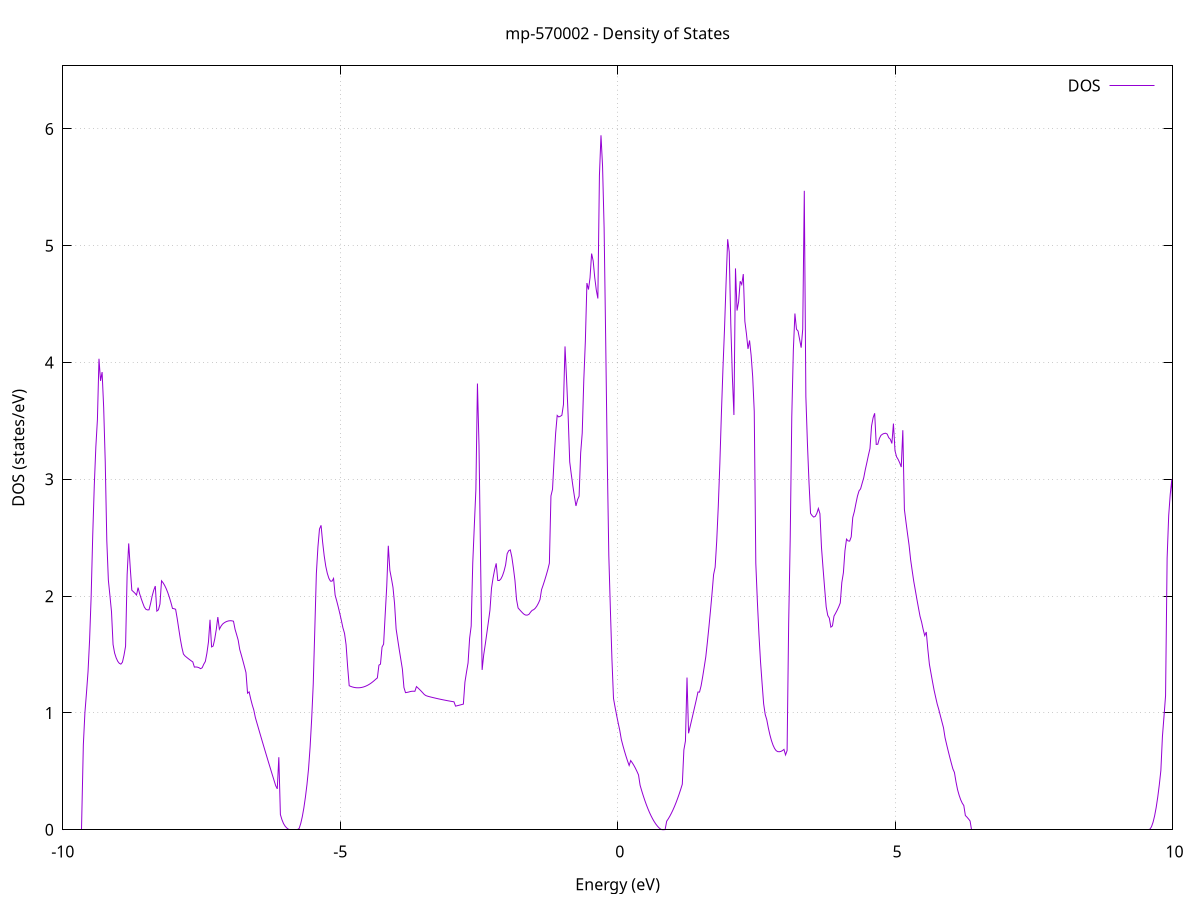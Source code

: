 set title 'mp-570002 - Density of States'
set xlabel 'Energy (eV)'
set ylabel 'DOS (states/eV)'
set grid
set xrange [-10:10]
set yrange [0:6.540]
set xzeroaxis lt -1
set terminal png size 800,600
set output 'mp-570002_dos_gnuplot.png'
plot '-' using 1:2 with lines title 'DOS'
-16.760600 0.000000
-16.732400 0.000000
-16.704200 0.000000
-16.676100 0.000000
-16.647900 0.000000
-16.619700 0.000000
-16.591500 0.000000
-16.563300 0.000000
-16.535100 0.000000
-16.506900 0.000000
-16.478800 0.000000
-16.450600 0.000000
-16.422400 0.000000
-16.394200 0.000000
-16.366000 0.000000
-16.337800 0.000000
-16.309600 0.000000
-16.281500 0.000000
-16.253300 0.000000
-16.225100 0.000000
-16.196900 0.000000
-16.168700 0.000000
-16.140500 0.000000
-16.112300 0.000000
-16.084200 0.000000
-16.056000 0.000000
-16.027800 0.000000
-15.999600 0.000000
-15.971400 0.000000
-15.943200 0.000000
-15.915000 0.000000
-15.886900 0.000000
-15.858700 0.000000
-15.830500 0.000000
-15.802300 0.000000
-15.774100 0.000000
-15.745900 0.000000
-15.717700 0.000000
-15.689600 0.000000
-15.661400 0.000000
-15.633200 0.000000
-15.605000 0.000000
-15.576800 0.000000
-15.548600 0.000000
-15.520400 0.000000
-15.492300 0.000000
-15.464100 0.000000
-15.435900 0.000000
-15.407700 0.000000
-15.379500 0.000000
-15.351300 0.000000
-15.323100 0.000000
-15.295000 0.000000
-15.266800 0.000000
-15.238600 0.000000
-15.210400 0.000000
-15.182200 0.000000
-15.154000 0.000000
-15.125800 0.000000
-15.097700 0.000000
-15.069500 0.000000
-15.041300 0.000000
-15.013100 0.000000
-14.984900 0.000000
-14.956700 0.000000
-14.928500 0.000000
-14.900400 0.000000
-14.872200 0.000000
-14.844000 0.000000
-14.815800 0.000000
-14.787600 0.000000
-14.759400 0.000000
-14.731200 0.000000
-14.703100 0.000000
-14.674900 0.000000
-14.646700 0.000000
-14.618500 0.000000
-14.590300 0.000000
-14.562100 0.000000
-14.533900 0.000000
-14.505800 0.000000
-14.477600 0.000000
-14.449400 0.000000
-14.421200 0.000000
-14.393000 0.000000
-14.364800 0.000000
-14.336600 0.000000
-14.308500 0.000000
-14.280300 0.000000
-14.252100 0.000000
-14.223900 0.000000
-14.195700 0.000100
-14.167500 0.019500
-14.139300 0.071600
-14.111200 0.156400
-14.083000 0.273900
-14.054800 0.362500
-14.026600 0.408300
-13.998400 0.461000
-13.970200 0.520500
-13.942000 0.586600
-13.913900 0.651000
-13.885700 0.710000
-13.857500 0.763600
-13.829300 0.850900
-13.801100 0.887200
-13.772900 0.933800
-13.744700 0.990500
-13.716600 1.057200
-13.688400 1.133600
-13.660200 1.219600
-13.632000 1.315200
-13.603800 1.395800
-13.575600 1.497600
-13.547400 1.611800
-13.519300 1.743300
-13.491100 1.892100
-13.462900 2.231100
-13.434700 2.526700
-13.406500 2.883600
-13.378300 3.357400
-13.350100 3.831000
-13.322000 4.221700
-13.293800 5.886300
-13.265600 5.393900
-13.237400 3.209600
-13.209200 2.164900
-13.181000 1.849700
-13.152800 1.570200
-13.124700 1.326400
-13.096500 1.162100
-13.068300 1.057800
-13.040100 0.959000
-13.011900 0.865700
-12.983700 0.752800
-12.955500 0.672300
-12.927400 0.593600
-12.899200 0.516700
-12.871000 0.441600
-12.842800 0.368300
-12.814600 0.326600
-12.786400 0.291600
-12.758200 0.248700
-12.730100 0.197900
-12.701900 0.139200
-12.673700 0.000000
-12.645500 0.000000
-12.617300 0.000000
-12.589100 0.000000
-12.560900 0.000000
-12.532800 0.000000
-12.504600 0.000000
-12.476400 0.000000
-12.448200 0.000000
-12.420000 0.000000
-12.391800 0.000000
-12.363600 0.000000
-12.335500 0.000000
-12.307300 0.000000
-12.279100 0.000000
-12.250900 0.000000
-12.222700 0.000000
-12.194500 0.000000
-12.166300 0.000000
-12.138200 0.000000
-12.110000 0.000000
-12.081800 0.000000
-12.053600 0.000000
-12.025400 0.000000
-11.997200 0.000000
-11.969000 0.000000
-11.940900 0.000000
-11.912700 0.000000
-11.884500 0.000000
-11.856300 0.000000
-11.828100 0.000000
-11.799900 0.000000
-11.771700 0.000000
-11.743600 0.000000
-11.715400 0.000000
-11.687200 0.000000
-11.659000 0.000000
-11.630800 0.000000
-11.602600 0.000000
-11.574400 0.000000
-11.546300 0.000000
-11.518100 0.000000
-11.489900 0.000000
-11.461700 0.000000
-11.433500 0.000000
-11.405300 0.000000
-11.377100 0.000000
-11.349000 0.000000
-11.320800 0.000000
-11.292600 0.000000
-11.264400 0.000000
-11.236200 0.000000
-11.208000 0.000000
-11.179800 0.000000
-11.151700 0.000000
-11.123500 0.000000
-11.095300 0.000000
-11.067100 0.000000
-11.038900 0.000000
-11.010700 0.000000
-10.982500 0.000000
-10.954400 0.000000
-10.926200 0.000000
-10.898000 0.000000
-10.869800 0.000000
-10.841600 0.000000
-10.813400 0.000000
-10.785200 0.000000
-10.757100 0.000000
-10.728900 0.000000
-10.700700 0.000000
-10.672500 0.000000
-10.644300 0.000000
-10.616100 0.000000
-10.587900 0.000000
-10.559800 0.000000
-10.531600 0.000000
-10.503400 0.000000
-10.475200 0.000000
-10.447000 0.000000
-10.418800 0.000000
-10.390600 0.000000
-10.362500 0.000000
-10.334300 0.000000
-10.306100 0.000000
-10.277900 0.000000
-10.249700 0.000000
-10.221500 0.000000
-10.193300 0.000000
-10.165200 0.000000
-10.137000 0.000000
-10.108800 0.000000
-10.080600 0.000000
-10.052400 0.000000
-10.024200 0.000000
-9.996000 0.000000
-9.967900 0.000000
-9.939700 0.000000
-9.911500 0.000000
-9.883300 0.000000
-9.855100 0.000000
-9.826900 0.000000
-9.798700 0.000000
-9.770600 0.000000
-9.742400 0.000000
-9.714200 0.000000
-9.686000 0.000000
-9.657800 0.000000
-9.629600 0.727100
-9.601400 1.002200
-9.573300 1.170800
-9.545100 1.353900
-9.516900 1.625600
-9.488700 2.001000
-9.460500 2.521300
-9.432300 2.949700
-9.404100 3.279900
-9.376000 3.512000
-9.347800 4.032600
-9.319600 3.843300
-9.291400 3.918500
-9.263200 3.614500
-9.235000 3.151500
-9.206800 2.475500
-9.178700 2.137400
-9.150500 2.004500
-9.122300 1.867400
-9.094100 1.586900
-9.065900 1.512600
-9.037700 1.471300
-9.009500 1.442300
-8.981400 1.425100
-8.953200 1.418200
-8.925000 1.434600
-8.896800 1.494200
-8.868600 1.571500
-8.840400 2.184100
-8.812200 2.451600
-8.784100 2.241400
-8.755900 2.050700
-8.727700 2.038200
-8.699500 2.025300
-8.671300 2.009600
-8.643100 2.073100
-8.614900 2.020700
-8.586800 1.979300
-8.558600 1.941300
-8.530400 1.906400
-8.502200 1.887700
-8.474000 1.882200
-8.445800 1.883200
-8.417600 1.937200
-8.389500 2.000800
-8.361300 2.050600
-8.333100 2.086600
-8.304900 1.872000
-8.276700 1.883100
-8.248500 1.932800
-8.220300 2.131500
-8.192200 2.114500
-8.164000 2.092000
-8.135800 2.063800
-8.107600 2.030000
-8.079400 1.990600
-8.051200 1.945700
-8.023000 1.895100
-7.994900 1.892600
-7.966700 1.887800
-7.938500 1.809700
-7.910300 1.721700
-7.882100 1.634800
-7.853900 1.561300
-7.825700 1.504500
-7.797600 1.488300
-7.769400 1.477100
-7.741200 1.466400
-7.713000 1.456100
-7.684800 1.446200
-7.656600 1.436800
-7.628400 1.392700
-7.600300 1.393900
-7.572100 1.392000
-7.543900 1.387100
-7.515700 1.379200
-7.487500 1.387400
-7.459300 1.417400
-7.431100 1.440800
-7.403000 1.511000
-7.374800 1.607600
-7.346600 1.797800
-7.318400 1.565600
-7.290200 1.573000
-7.262000 1.632100
-7.233800 1.714900
-7.205700 1.821400
-7.177500 1.716800
-7.149300 1.742200
-7.121100 1.760400
-7.092900 1.771300
-7.064700 1.779400
-7.036500 1.785100
-7.008400 1.788600
-6.980200 1.789900
-6.952000 1.788800
-6.923800 1.785500
-6.895600 1.717100
-6.867400 1.671400
-6.839200 1.623900
-6.811100 1.543800
-6.782900 1.497000
-6.754700 1.448400
-6.726500 1.397900
-6.698300 1.345500
-6.670100 1.169400
-6.641900 1.180600
-6.613800 1.121000
-6.585600 1.069300
-6.557400 1.025400
-6.529200 0.960400
-6.501000 0.913900
-6.472800 0.867600
-6.444600 0.821600
-6.416500 0.775900
-6.388300 0.730400
-6.360100 0.685300
-6.331900 0.640400
-6.303700 0.595800
-6.275500 0.551500
-6.247300 0.507500
-6.219200 0.463800
-6.191000 0.420300
-6.162800 0.377100
-6.134600 0.350300
-6.106400 0.621400
-6.078200 0.130100
-6.050000 0.086100
-6.021900 0.053200
-5.993700 0.031400
-5.965500 0.016400
-5.937300 0.005700
-5.909100 0.000000
-5.880900 0.000000
-5.852700 0.000000
-5.824600 0.000000
-5.796400 0.000000
-5.768200 0.000000
-5.740000 0.011600
-5.711800 0.053200
-5.683600 0.111700
-5.655400 0.187000
-5.627300 0.279200
-5.599100 0.388200
-5.570900 0.522000
-5.542700 0.708400
-5.514500 0.949700
-5.486300 1.246000
-5.458100 1.715100
-5.430000 2.193500
-5.401800 2.420400
-5.373600 2.574700
-5.345400 2.606600
-5.317200 2.463400
-5.289000 2.346600
-5.260800 2.257000
-5.232700 2.195600
-5.204500 2.152900
-5.176300 2.129000
-5.148100 2.128400
-5.119900 2.151900
-5.091700 2.008400
-5.063500 1.959900
-5.035400 1.907600
-5.007200 1.851500
-4.979000 1.791700
-4.950800 1.728300
-4.922600 1.681700
-4.894400 1.584600
-4.866200 1.395000
-4.838100 1.233200
-4.809900 1.227400
-4.781700 1.222800
-4.753500 1.219300
-4.725300 1.216900
-4.697100 1.215700
-4.668900 1.215600
-4.640800 1.216600
-4.612600 1.218800
-4.584400 1.222100
-4.556200 1.226600
-4.528000 1.232200
-4.499800 1.238900
-4.471600 1.246800
-4.443500 1.255800
-4.415300 1.266000
-4.387100 1.277200
-4.358900 1.289200
-4.330700 1.300200
-4.302500 1.409200
-4.274300 1.418200
-4.246200 1.563900
-4.218000 1.589400
-4.189800 1.840000
-4.161600 2.083900
-4.133400 2.431500
-4.105200 2.220700
-4.077000 2.151000
-4.048900 2.075200
-4.020700 1.936000
-3.992500 1.719100
-3.964300 1.629900
-3.936100 1.542400
-3.907900 1.459400
-3.879700 1.375900
-3.851600 1.218600
-3.823400 1.174100
-3.795200 1.176100
-3.767000 1.179200
-3.738800 1.183100
-3.710600 1.185600
-3.682400 1.186400
-3.654300 1.185500
-3.626100 1.225800
-3.597900 1.213800
-3.569700 1.201000
-3.541500 1.187500
-3.513300 1.173200
-3.485100 1.158200
-3.457000 1.149100
-3.428800 1.144300
-3.400600 1.140400
-3.372400 1.137000
-3.344200 1.133700
-3.316000 1.130500
-3.287800 1.127300
-3.259700 1.124200
-3.231500 1.121200
-3.203300 1.118300
-3.175100 1.115400
-3.146900 1.112700
-3.118700 1.110000
-3.090500 1.107400
-3.062400 1.104800
-3.034200 1.102400
-3.006000 1.100000
-2.977800 1.097700
-2.949600 1.095500
-2.921400 1.058500
-2.893200 1.061800
-2.865100 1.065200
-2.836900 1.068700
-2.808700 1.072300
-2.780500 1.075900
-2.752300 1.263800
-2.724100 1.349400
-2.695900 1.428600
-2.667800 1.639700
-2.639600 1.744200
-2.611400 2.283400
-2.583200 2.602400
-2.555000 2.912100
-2.526800 3.820200
-2.498600 3.289400
-2.470500 2.322700
-2.442300 1.368800
-2.414100 1.497200
-2.385900 1.587300
-2.357700 1.682600
-2.329500 1.780200
-2.301300 1.880200
-2.273200 2.069100
-2.245000 2.156600
-2.216800 2.227200
-2.188600 2.280800
-2.160400 2.134200
-2.132200 2.134300
-2.104000 2.147700
-2.075900 2.174300
-2.047700 2.214100
-2.019500 2.267200
-1.991300 2.363500
-1.963100 2.389400
-1.934900 2.396200
-1.906700 2.334200
-1.878600 2.241000
-1.850400 2.132700
-1.822200 1.971300
-1.794000 1.899000
-1.765800 1.883500
-1.737600 1.868700
-1.709400 1.854700
-1.681300 1.843100
-1.653100 1.837600
-1.624900 1.838300
-1.596700 1.845300
-1.568500 1.864100
-1.540300 1.878600
-1.512100 1.884700
-1.484000 1.897000
-1.455800 1.915500
-1.427600 1.940000
-1.399400 1.970700
-1.371200 2.055700
-1.343000 2.094500
-1.314800 2.136100
-1.286700 2.180300
-1.258500 2.227300
-1.230300 2.282300
-1.202100 2.858300
-1.173900 2.914400
-1.145700 3.167800
-1.117500 3.395300
-1.089400 3.547500
-1.061200 3.534500
-1.033000 3.539900
-1.004800 3.549200
-0.976600 3.640200
-0.948400 4.138300
-0.920200 3.857900
-0.892100 3.544300
-0.863900 3.149300
-0.835700 3.043800
-0.807500 2.945300
-0.779300 2.854100
-0.751100 2.772400
-0.722900 2.825800
-0.694800 2.855900
-0.666600 3.225000
-0.638400 3.396400
-0.610200 3.848100
-0.582000 4.181400
-0.553800 4.680700
-0.525600 4.625400
-0.497500 4.726500
-0.469300 4.933000
-0.441100 4.870300
-0.412900 4.728000
-0.384700 4.620800
-0.356500 4.548500
-0.328300 5.602200
-0.300200 5.945500
-0.272000 5.681900
-0.243800 5.152400
-0.215600 4.198100
-0.187400 3.180800
-0.159200 2.348500
-0.131000 1.887400
-0.102900 1.459800
-0.074700 1.124200
-0.046500 1.050200
-0.018300 0.980100
0.009900 0.913900
0.038100 0.851700
0.066300 0.773500
0.094400 0.722200
0.122600 0.674200
0.150800 0.629600
0.179000 0.588400
0.207200 0.550500
0.235400 0.592700
0.263600 0.573700
0.291700 0.551900
0.319900 0.527200
0.348100 0.499800
0.376300 0.469500
0.404500 0.381700
0.432700 0.335700
0.460900 0.292600
0.489000 0.252400
0.517200 0.214900
0.545400 0.180400
0.573600 0.148600
0.601800 0.119800
0.630000 0.093700
0.658200 0.070500
0.686300 0.050200
0.714500 0.032700
0.742700 0.018000
0.770900 0.006700
0.799100 0.000800
0.827300 0.000200
0.855500 0.001600
0.883600 0.073100
0.911800 0.093300
0.940000 0.116000
0.968200 0.141400
0.996400 0.169200
1.024600 0.199700
1.052800 0.232700
1.080900 0.268300
1.109100 0.306400
1.137300 0.347100
1.165500 0.390400
1.193700 0.683800
1.221900 0.760100
1.250100 1.303000
1.278200 0.826100
1.306400 0.883600
1.334600 0.941400
1.362800 0.999400
1.391000 1.057700
1.419200 1.116400
1.447400 1.179500
1.475500 1.178500
1.503700 1.231700
1.531900 1.308700
1.560100 1.393000
1.588300 1.479200
1.616500 1.602700
1.644700 1.734400
1.672800 1.874200
1.701000 2.023000
1.729200 2.184900
1.757400 2.248600
1.785600 2.472300
1.813800 2.769600
1.842000 3.133600
1.870100 3.564300
1.898300 3.952400
1.926500 4.293200
1.954700 4.690600
1.982900 5.055700
2.011100 4.946600
2.039300 4.329200
2.067400 3.879900
2.095600 3.550900
2.123800 4.806100
2.152000 4.445100
2.180200 4.520800
2.208400 4.696400
2.236600 4.668300
2.264700 4.757500
2.292900 4.353100
2.321100 4.246400
2.349300 4.117300
2.377500 4.189100
2.405700 4.062000
2.433900 3.878200
2.462000 3.580800
2.490200 2.280300
2.518400 1.953300
2.546600 1.673500
2.574800 1.440800
2.603000 1.255300
2.631200 1.078700
2.659300 0.987700
2.687500 0.942500
2.715700 0.872700
2.743900 0.813100
2.772100 0.763800
2.800300 0.724800
2.828500 0.696000
2.856600 0.677400
2.884800 0.669200
2.913000 0.668000
2.941200 0.670800
2.969400 0.677400
2.997600 0.688200
3.025800 0.641000
3.053900 0.677900
3.082100 1.765700
3.110300 2.495000
3.138500 3.539500
3.166700 4.108100
3.194900 4.419800
3.223100 4.285300
3.251200 4.269900
3.279400 4.198600
3.307600 4.127600
3.335800 4.285900
3.364000 5.470500
3.392200 3.710200
3.420400 3.306800
3.448500 2.976100
3.476700 2.708800
3.504900 2.689800
3.533100 2.677100
3.561300 2.683000
3.589500 2.707700
3.617700 2.751000
3.645800 2.706300
3.674000 2.415700
3.702200 2.237800
3.730400 2.068600
3.758600 1.908000
3.786800 1.835300
3.815000 1.811900
3.843100 1.734800
3.871300 1.745600
3.899500 1.829400
3.927700 1.853700
3.955900 1.879400
3.984100 1.908400
4.012300 1.941800
4.040400 2.117200
4.068600 2.200400
4.096800 2.388600
4.125000 2.488500
4.153200 2.473200
4.181400 2.471300
4.209600 2.507500
4.237700 2.673800
4.265900 2.724000
4.294100 2.792400
4.322300 2.856700
4.350500 2.901600
4.378700 2.919000
4.406900 2.966800
4.435000 3.013300
4.463200 3.082600
4.491400 3.143300
4.519600 3.206400
4.547800 3.264600
4.576000 3.456500
4.604200 3.527300
4.632300 3.565800
4.660500 3.299100
4.688700 3.300700
4.716900 3.349900
4.745100 3.376500
4.773300 3.386700
4.801500 3.392800
4.829600 3.395000
4.857800 3.387900
4.886000 3.356800
4.914200 3.343500
4.942400 3.307400
4.970600 3.477700
4.998800 3.244600
5.026900 3.193100
5.055100 3.171200
5.083300 3.142000
5.111500 3.105400
5.139700 3.420600
5.167900 2.742700
5.196100 2.636700
5.224200 2.534600
5.252400 2.436600
5.280600 2.311300
5.308800 2.217300
5.337000 2.126300
5.365200 2.050500
5.393400 1.973100
5.421500 1.900200
5.449700 1.828100
5.477900 1.778700
5.506100 1.715900
5.534300 1.662500
5.562500 1.693000
5.590700 1.544100
5.618800 1.416300
5.647000 1.340900
5.675200 1.266500
5.703400 1.194900
5.731600 1.134500
5.759800 1.075800
5.788000 1.029700
5.816100 0.977100
5.844300 0.925200
5.872500 0.874100
5.900700 0.788600
5.928900 0.730900
5.957100 0.675400
5.985300 0.622000
6.013400 0.570800
6.041600 0.521800
6.069800 0.490800
6.098000 0.410400
6.126200 0.343500
6.154400 0.295700
6.182600 0.257200
6.210700 0.228200
6.238900 0.207400
6.267100 0.122100
6.295300 0.108500
6.323500 0.092900
6.351700 0.075400
6.379900 0.000000
6.408000 0.000000
6.436200 0.000000
6.464400 0.000000
6.492600 0.000000
6.520800 0.000000
6.549000 0.000000
6.577200 0.000000
6.605300 0.000000
6.633500 0.000000
6.661700 0.000000
6.689900 0.000000
6.718100 0.000000
6.746300 0.000000
6.774500 0.000000
6.802600 0.000000
6.830800 0.000000
6.859000 0.000000
6.887200 0.000000
6.915400 0.000000
6.943600 0.000000
6.971800 0.000000
6.999900 0.000000
7.028100 0.000000
7.056300 0.000000
7.084500 0.000000
7.112700 0.000000
7.140900 0.000000
7.169100 0.000000
7.197200 0.000000
7.225400 0.000000
7.253600 0.000000
7.281800 0.000000
7.310000 0.000000
7.338200 0.000000
7.366400 0.000000
7.394500 0.000000
7.422700 0.000000
7.450900 0.000000
7.479100 0.000000
7.507300 0.000000
7.535500 0.000000
7.563700 0.000000
7.591800 0.000000
7.620000 0.000000
7.648200 0.000000
7.676400 0.000000
7.704600 0.000000
7.732800 0.000000
7.761000 0.000000
7.789100 0.000000
7.817300 0.000000
7.845500 0.000000
7.873700 0.000000
7.901900 0.000000
7.930100 0.000000
7.958300 0.000000
7.986400 0.000000
8.014600 0.000000
8.042800 0.000000
8.071000 0.000000
8.099200 0.000000
8.127400 0.000000
8.155600 0.000000
8.183700 0.000000
8.211900 0.000000
8.240100 0.000000
8.268300 0.000000
8.296500 0.000000
8.324700 0.000000
8.352900 0.000000
8.381000 0.000000
8.409200 0.000000
8.437400 0.000000
8.465600 0.000000
8.493800 0.000000
8.522000 0.000000
8.550200 0.000000
8.578300 0.000000
8.606500 0.000000
8.634700 0.000000
8.662900 0.000000
8.691100 0.000000
8.719300 0.000000
8.747500 0.000000
8.775600 0.000000
8.803800 0.000000
8.832000 0.000000
8.860200 0.000000
8.888400 0.000000
8.916600 0.000000
8.944800 0.000000
8.972900 0.000000
9.001100 0.000000
9.029300 0.000000
9.057500 0.000000
9.085700 0.000000
9.113900 0.000000
9.142100 0.000000
9.170200 0.000000
9.198400 0.000000
9.226600 0.000000
9.254800 0.000000
9.283000 0.000000
9.311200 0.000000
9.339400 0.000000
9.367500 0.000000
9.395700 0.000000
9.423900 0.000000
9.452100 0.000000
9.480300 0.000000
9.508500 0.000000
9.536700 0.000000
9.564800 0.000000
9.593000 0.004900
9.621200 0.026100
9.649400 0.064100
9.677600 0.119000
9.705800 0.190800
9.734000 0.279400
9.762100 0.384800
9.790300 0.507100
9.818500 0.798600
9.846700 0.969900
9.874900 1.147000
9.903100 2.325600
9.931300 2.689200
9.959400 2.872300
9.987600 2.999400
10.015800 2.554800
10.044000 2.488800
10.072200 2.409100
10.100400 2.315700
10.128600 2.208500
10.156700 2.087500
10.184900 1.850500
10.213100 1.718700
10.241300 1.647600
10.269500 1.618800
10.297700 1.531300
10.325900 1.455900
10.354000 1.392700
10.382200 1.341700
10.410400 1.264700
10.438600 1.214700
10.466800 1.168200
10.495000 1.495600
10.523200 1.406100
10.551300 1.354100
10.579500 1.339500
10.607700 1.352300
10.635900 1.384800
10.664100 1.437100
10.692300 1.509100
10.720500 1.636600
10.748600 1.804300
10.776800 1.945700
10.805000 2.047900
10.833200 2.110100
10.861400 2.162300
10.889600 2.231800
10.917800 2.291600
10.945900 2.341400
10.974100 2.459700
11.002300 2.575500
11.030500 2.688600
11.058700 2.799000
11.086900 2.906500
11.115100 2.953200
11.143200 3.047500
11.171400 3.145000
11.199600 3.249100
11.227800 3.387800
11.256000 3.525400
11.284200 3.649600
11.312400 3.777000
11.340500 3.896400
11.368700 4.069200
11.396900 4.057300
11.425100 4.094200
11.453300 3.989700
11.481500 3.691000
11.509700 3.511800
11.537800 3.381100
11.566000 3.272600
11.594200 3.213400
11.622400 3.151600
11.650600 3.087200
11.678800 3.020300
11.707000 3.182700
11.735100 3.263500
11.763300 3.427600
11.791500 3.442900
11.819700 3.271400
11.847900 3.066100
11.876100 2.758400
11.904300 2.143300
11.932400 2.113900
11.960600 2.095000
11.988800 2.086500
12.017000 2.088500
12.045200 2.110300
12.073400 2.290200
12.101600 2.431200
12.129700 4.029200
12.157900 2.151800
12.186100 1.240600
12.214300 0.546300
12.242500 0.446400
12.270700 0.354700
12.298900 0.271300
12.327000 0.196200
12.355200 0.000000
12.383400 0.000000
12.411600 0.000000
12.439800 0.000000
12.468000 0.089800
12.496200 0.121100
12.524300 0.156400
12.552500 0.195700
12.580700 0.239000
12.608900 0.286300
12.637100 0.337600
12.665300 0.392900
12.693500 0.452300
12.721600 0.515600
12.749800 1.121500
12.778000 0.852400
12.806200 0.949600
12.834400 1.046700
12.862600 1.143700
12.890800 1.240700
12.918900 1.337700
12.947100 1.434500
12.975300 1.563400
13.003500 1.822800
13.031700 2.129300
13.059900 2.483000
13.088100 2.741900
13.116200 2.625500
13.144400 2.604600
13.172600 2.657400
13.200800 2.622700
13.229000 2.646000
13.257200 2.667800
13.285400 2.688000
13.313500 2.706600
13.341700 2.712300
13.369900 2.727600
13.398100 2.725800
13.426300 2.711700
13.454500 2.686800
13.482700 2.662900
13.510800 2.636700
13.539000 2.608300
13.567200 2.577600
13.595400 2.544700
13.623600 2.512700
13.651800 2.566200
13.680000 2.557200
13.708100 2.566600
13.736300 2.594300
13.764500 2.505700
13.792700 2.830400
13.820900 3.170800
13.849100 3.527000
13.877300 4.516300
13.905400 4.152000
13.933600 3.797000
13.961800 3.451300
13.990000 3.073900
14.018200 2.785800
14.046400 2.714600
14.074600 2.800400
14.102700 2.931700
14.130900 3.084200
14.159100 3.324000
14.187300 3.311500
14.215500 3.428000
14.243700 3.803400
14.271900 4.173700
14.300000 4.076800
14.328200 3.815800
14.356400 3.506600
14.384600 3.428900
14.412800 3.351700
14.441000 3.274900
14.469200 3.166100
14.497300 3.095400
14.525500 3.024800
14.553700 2.877200
14.581900 2.840400
14.610100 2.806200
14.638300 2.830000
14.666500 2.832300
14.694600 2.811000
14.722800 2.898400
14.751000 2.938700
14.779200 2.981900
14.807400 3.067200
14.835600 2.983700
14.863800 3.807900
14.891900 2.613300
14.920100 2.507000
14.948300 2.508000
14.976500 2.699900
15.004700 2.602100
15.032900 2.515600
15.061100 2.440200
15.089200 2.376100
15.117400 2.255900
15.145600 2.086700
15.173800 2.262900
15.202000 2.342800
15.230200 2.270600
15.258400 2.185800
15.286500 2.084200
15.314700 1.965800
15.342900 1.830500
15.371100 1.675500
15.399300 1.494900
15.427500 0.737400
15.455700 0.710800
15.483800 0.685600
15.512000 0.661700
15.540200 0.639100
15.568400 0.617800
15.596600 0.597800
15.624800 0.579100
15.653000 0.576100
15.681100 0.581200
15.709300 0.587100
15.737500 0.594300
15.765700 0.602600
15.793900 0.612200
15.822100 0.623000
15.850300 0.634900
15.878400 0.648100
15.906600 0.662500
15.934800 0.678200
15.963000 0.695000
15.991200 0.713000
16.019400 0.732300
16.047600 0.769800
16.075700 0.793100
16.103900 0.816900
16.132100 0.909400
16.160300 1.032700
16.188500 1.170300
16.216700 1.322400
16.244900 1.488800
16.273000 1.669600
16.301200 1.902500
16.329400 2.381200
16.357600 2.842800
16.385800 2.419200
16.414000 1.847700
16.442200 1.838900
16.470300 1.830500
16.498500 1.822400
16.526700 1.814800
16.554900 1.807600
16.583100 1.800800
16.611300 1.794400
16.639500 1.788400
16.667600 1.883300
16.695800 1.887600
16.724000 1.894000
16.752200 1.922800
16.780400 1.971800
16.808600 2.033000
16.836800 2.113500
16.864900 2.223200
16.893100 2.182900
16.921300 2.233500
16.949500 2.315900
16.977700 2.395400
17.005900 2.467900
17.034100 2.489400
17.062200 2.578400
17.090400 2.661100
17.118600 2.870700
17.146800 2.915100
17.175000 2.972600
17.203200 3.062600
17.231400 3.396900
17.259500 3.486600
17.287700 3.526200
17.315900 3.515800
17.344100 3.214900
17.372300 3.088600
17.400500 3.072100
17.428700 3.686700
17.456800 3.554300
17.485000 3.639500
17.513200 3.507000
17.541400 3.484000
17.569600 3.455900
17.597800 3.422600
17.626000 3.416400
17.654100 3.241000
17.682300 3.192900
17.710500 3.196500
17.738700 3.762500
17.766900 3.662900
17.795100 3.942000
17.823300 3.851200
17.851400 3.779600
17.879600 3.665400
17.907800 3.701100
17.936000 3.627500
17.964200 3.624200
17.992400 3.590700
18.020600 3.532400
18.048700 3.460600
18.076900 3.598300
18.105100 5.711000
18.133300 4.405800
18.161500 4.673800
18.189700 5.226000
18.217900 5.971300
18.246000 4.216400
18.274200 3.932200
18.302400 3.783300
18.330600 3.706600
18.358800 3.673100
18.387000 3.691400
18.415200 3.769500
18.443300 4.000400
18.471500 4.038400
18.499700 3.837700
18.527900 3.780200
18.556100 3.760000
18.584300 3.726500
18.612500 3.615800
18.640600 3.513600
18.668800 4.242200
18.697000 4.237500
18.725200 4.145600
18.753400 3.866600
18.781600 3.592600
18.809800 3.692400
18.837900 3.746100
18.866100 3.742300
18.894300 3.733400
18.922500 3.724000
18.950700 3.611100
18.978900 3.470600
19.007100 3.423600
19.035200 3.376000
19.063400 3.326400
19.091600 3.275000
19.119800 3.221700
19.148000 3.068100
19.176200 2.983900
19.204400 2.902600
19.232500 2.813900
19.260700 2.838200
19.288900 2.972800
19.317100 3.046700
19.345300 3.091100
19.373500 3.106000
19.401700 3.091600
19.429800 2.997500
19.458000 2.942800
19.486200 2.968400
19.514400 3.000800
19.542600 3.155500
19.570800 3.339400
19.599000 3.552500
19.627100 3.623600
19.655300 3.366300
19.683500 3.392200
19.711700 3.870000
19.739900 4.095800
19.768100 4.052500
19.796300 3.978600
19.824400 3.906400
19.852600 3.836100
19.880800 3.767300
19.909000 3.759500
19.937200 3.996700
19.965400 4.284900
19.993600 4.498000
20.021700 4.500200
20.049900 4.528200
20.078100 4.354300
20.106300 3.966200
20.134500 3.819600
20.162700 5.872500
20.190900 2.441400
20.219000 2.338100
20.247200 2.270600
20.275400 2.059200
20.303600 2.033700
20.331800 2.011700
20.360000 1.993300
20.388200 1.978300
20.416300 1.966900
20.444500 1.959100
20.472700 1.954700
20.500900 1.956400
20.529100 2.027700
20.557300 2.145800
20.585500 2.325300
20.613600 2.567700
20.641800 3.195000
20.670000 3.639700
20.698200 4.194100
20.726400 4.583800
20.754600 5.030100
20.782800 5.197000
20.810900 5.261000
20.839100 5.157800
20.867300 4.981200
20.895500 5.070900
20.923700 4.859100
20.951900 4.481600
20.980100 4.360600
21.008200 4.286800
21.036400 4.255000
21.064600 4.211200
21.092800 4.160300
21.121000 4.002300
21.149200 3.807600
21.177400 3.657000
21.205500 3.614600
21.233700 3.538600
21.261900 3.465700
21.290100 3.396100
21.318300 3.329700
21.346500 3.244700
21.374700 3.190800
21.402800 3.138200
21.431000 3.056500
21.459200 2.989400
21.487400 2.890800
21.515600 2.863700
21.543800 2.811900
21.572000 2.779200
21.600100 2.750500
21.628300 2.790700
21.656500 2.807800
21.684700 2.780700
21.712900 2.776700
21.741100 2.768200
21.769300 2.759200
21.797400 2.749700
21.825600 3.141000
21.853800 3.589600
21.882000 3.138400
21.910200 3.004000
21.938400 2.874500
21.966600 2.780500
21.994700 2.729000
22.022900 2.659200
22.051100 2.782800
22.079300 2.725300
22.107500 2.560300
22.135700 2.400800
22.163900 2.262400
22.192000 2.119900
22.220200 1.969400
22.248400 1.798500
22.276600 1.666500
22.304800 1.520200
22.333000 1.240400
22.361200 1.169000
22.389300 1.025400
22.417500 0.989200
22.445700 0.959300
22.473900 0.938200
22.502100 0.940800
22.530300 0.978700
22.558500 1.175600
22.586600 1.651300
22.614800 2.276800
22.643000 3.634000
22.671200 2.341600
22.699400 2.350200
22.727600 2.354300
22.755800 2.539900
22.783900 2.168500
22.812100 2.222200
22.840300 2.213900
22.868500 2.276900
22.896700 2.514400
22.924900 2.667500
22.953100 2.840600
22.981200 3.267600
23.009400 3.415200
23.037600 3.419400
23.065800 3.222200
23.094000 3.249900
23.122200 3.265100
23.150400 3.125100
23.178500 3.167700
23.206700 3.201800
23.234900 3.232800
23.263100 3.259300
23.291300 3.189700
23.319500 3.081300
23.347700 3.021800
23.375800 2.958000
23.404000 2.889800
23.432200 2.817200
23.460400 2.867200
23.488600 2.819400
23.516800 2.434100
23.545000 2.233300
23.573100 2.567800
23.601300 3.236300
23.629500 3.665700
23.657700 3.091900
23.685900 2.921900
23.714100 3.290700
23.742300 4.112500
23.770400 5.265100
23.798600 4.653000
23.826800 3.867500
23.855000 3.224100
23.883200 2.915300
23.911400 2.738100
23.939600 2.587800
23.967700 2.477400
23.995900 2.475200
24.024100 2.476300
24.052300 2.486500
24.080500 2.511100
24.108700 2.557000
24.136900 2.610600
24.165000 2.671700
24.193200 2.740400
24.221400 2.816700
24.249600 2.900600
24.277800 2.992100
24.306000 3.091100
24.334200 3.197700
24.362300 3.314400
24.390500 3.749200
24.418700 4.276300
24.446900 4.944000
24.475100 5.291100
24.503300 5.572100
24.531500 5.071800
24.559600 4.491900
24.587800 4.066900
24.616000 3.642700
24.644200 3.279000
24.672400 2.868400
24.700600 2.247100
24.728800 2.136400
24.756900 2.155300
24.785100 2.135600
24.813300 2.096900
24.841500 2.039100
24.869700 2.083900
24.897900 2.134000
24.926100 2.164300
24.954200 2.175100
24.982400 2.179200
25.010600 2.181300
25.038800 2.181500
25.067000 2.342300
25.095200 2.423500
25.123400 2.470100
25.151500 2.482100
25.179700 2.445800
25.207900 3.299500
25.236100 1.604900
25.264300 1.556900
25.292500 1.508900
25.320700 1.461100
25.348800 1.426100
25.377000 1.353800
25.405200 1.336400
25.433400 1.319200
25.461600 1.302200
25.489800 1.285400
25.518000 1.268800
25.546100 1.252400
25.574300 1.199300
25.602500 1.182300
25.630700 1.136700
25.658900 1.138500
25.687100 1.136200
25.715300 1.129900
25.743400 1.119600
25.771600 1.132700
25.799800 1.133500
25.828000 1.136600
25.856200 1.799500
25.884400 1.438000
25.912600 0.836300
25.940700 0.856600
25.968900 0.877800
25.997100 0.899900
26.025300 0.922800
26.053500 1.000100
26.081700 1.037900
26.109900 1.074000
26.138000 1.108300
26.166200 1.140900
26.194400 1.171700
26.222600 1.200800
26.250800 1.228100
26.279000 1.250500
26.307200 1.234700
26.335300 1.218100
26.363500 1.195800
26.391700 1.167800
26.419900 1.134100
26.448100 1.164800
26.476300 1.136100
26.504500 1.028600
26.532600 1.063900
26.560800 1.106200
26.589000 1.155500
26.617200 1.284300
26.645400 1.363600
26.673600 1.447800
26.701800 1.536900
26.729900 1.934000
26.758100 2.087100
26.786300 2.165300
26.814500 2.031500
26.842700 2.011400
26.870900 1.748900
26.899100 1.662800
26.927200 1.699300
26.955400 1.718400
26.983600 1.738700
27.011800 1.760000
27.040000 1.782400
27.068200 1.805900
27.096400 1.830500
27.124500 1.856100
27.152700 1.882800
27.180900 1.893800
27.209100 1.918400
27.237300 2.174300
27.265500 2.532600
27.293700 2.734500
27.321800 2.413200
27.350000 2.436900
27.378200 2.461400
27.406400 2.486900
27.434600 2.531900
27.462800 2.565900
27.491000 2.573600
27.519100 2.559500
27.547300 2.526300
27.575500 2.482400
27.603700 2.436600
27.631900 2.389000
27.660100 2.323200
27.688300 2.247400
27.716400 2.241500
27.744600 2.165600
27.772800 2.124700
27.801000 2.080400
27.829200 2.046100
27.857400 2.012500
27.885600 1.994100
27.913700 1.975300
27.941900 1.955800
27.970100 1.935300
27.998300 1.913700
28.026500 1.891100
28.054700 1.867500
28.082900 1.854800
28.111000 1.830400
28.139200 1.807200
28.167400 1.785400
28.195600 1.819400
28.223800 1.860000
28.252000 1.846300
28.280200 1.833200
28.308300 1.820800
28.336500 1.809100
28.364700 1.779800
28.392900 1.779500
28.421100 1.779100
28.449300 1.778600
28.477500 1.777900
28.505600 1.777200
28.533800 1.782700
28.562000 1.800200
28.590200 1.829800
28.618400 1.871300
28.646600 1.921200
28.674800 2.074000
28.702900 2.139200
28.731100 2.204700
28.759300 2.356800
28.787500 2.277700
28.815700 2.160700
28.843900 2.023900
28.872100 1.673900
28.900200 1.718500
28.928400 1.734500
28.956600 1.629900
28.984800 1.620100
29.013000 1.609500
29.041200 1.598300
29.069400 1.586500
29.097500 1.547100
29.125700 1.532500
29.153900 1.517200
29.182100 1.499400
29.210300 1.494200
29.238500 1.489500
29.266700 1.485200
29.294800 1.481400
29.323000 1.457200
29.351200 1.453200
29.379400 1.449800
29.407600 1.454500
29.435800 1.453900
29.464000 1.453000
29.492100 1.451900
29.520300 1.424000
29.548500 1.424300
29.576700 1.424200
29.604900 1.423500
29.633100 1.422500
29.661300 1.421000
29.689400 1.419000
29.717600 1.416600
29.745800 1.413700
29.774000 1.448400
29.802200 1.447300
29.830400 1.496100
29.858600 1.506000
29.886700 1.499200
29.914900 1.492000
29.943100 1.511200
29.971300 1.511400
29.999500 1.511200
30.027700 1.511100
30.055900 1.511100
30.084000 1.511000
30.112200 1.511000
30.140400 1.514800
30.168600 1.538400
30.196800 1.543800
30.225000 1.559500
30.253200 1.576700
30.281300 1.535000
30.309500 1.565800
30.337700 1.598200
30.365900 1.632200
30.394100 1.667800
30.422300 1.705100
30.450500 1.800000
30.478600 1.849200
30.506800 1.899200
30.535000 1.950000
30.563200 2.001700
30.591400 2.054100
30.619600 2.253300
30.647800 2.576800
30.675900 2.746900
30.704100 2.909500
30.732300 3.933300
30.760500 4.524900
30.788700 3.413300
30.816900 3.274800
30.845100 3.140200
30.873200 3.016200
30.901400 2.812300
30.929600 2.652900
30.957800 2.519600
30.986000 2.459500
31.014200 2.352900
31.042400 2.256000
31.070500 2.185500
31.098700 2.141000
31.126900 2.106000
31.155100 2.074700
31.183300 2.046500
31.211500 2.021600
31.239700 1.999900
31.267800 1.981400
31.296000 1.966200
31.324200 1.955600
31.352400 2.088800
31.380600 2.158700
31.408800 2.365600
31.437000 2.446900
31.465100 2.512400
31.493300 2.566600
31.521500 2.612300
31.549700 2.649600
31.577900 2.619700
31.606100 2.590800
31.634300 2.547000
31.662400 2.495700
31.690600 2.436900
31.718800 2.154100
31.747000 3.516100
31.775200 1.592900
31.803400 1.556600
31.831600 1.509100
31.859700 1.434600
31.887900 1.333100
31.916100 1.204300
31.944300 0.931200
31.972500 0.828000
32.000700 0.747000
32.028900 1.356600
32.057000 2.257600
32.085200 2.545000
32.113400 2.795800
32.141600 3.190400
32.169800 3.522100
32.198000 3.674500
32.226200 3.729800
32.254300 3.812800
32.282500 3.899900
32.310700 3.991100
32.338900 4.159900
32.367100 4.133300
32.395300 3.953600
32.423500 3.766100
32.451600 3.571100
32.479800 3.368300
32.508000 3.343100
32.536200 3.413100
32.564400 3.584600
32.592600 3.417300
32.620800 3.137500
32.648900 2.511400
32.677100 2.260000
32.705300 3.628600
32.733500 2.239500
32.761700 2.520800
32.789900 2.688900
32.818100 2.924500
32.846200 3.008500
32.874400 3.129700
32.902600 3.288000
32.930800 3.470800
32.959000 3.713700
32.987200 4.125300
33.015400 4.784500
33.043500 3.513100
33.071700 3.404100
33.099900 3.253100
33.128100 3.061000
33.156300 2.809500
33.184500 2.758800
33.212700 2.710100
33.240800 2.845500
33.269000 2.959100
33.297200 3.129900
33.325400 3.357900
33.353600 3.741000
33.381800 4.146800
33.410000 4.471000
33.438100 4.608100
33.466300 4.268600
33.494500 3.500500
33.522700 3.697900
33.550900 3.794800
33.579100 2.946500
33.607300 2.685900
33.635400 2.444900
33.663600 2.174300
33.691800 1.938000
33.720000 1.735900
33.748200 1.567900
33.776400 1.461700
33.804600 1.372900
33.832700 1.287000
33.860900 1.203800
33.889100 1.123500
33.917300 1.046100
33.945500 0.971500
33.973700 0.899700
34.001900 0.745600
34.030000 0.636900
34.058200 0.569200
34.086400 0.551400
34.114600 0.606100
34.142800 0.704500
34.171000 0.845200
34.199200 1.035700
34.227300 1.168600
34.255500 1.318300
34.283700 1.484900
34.311900 1.670100
34.340100 1.874000
34.368300 2.096600
34.396500 2.610000
34.424600 3.195900
34.452800 3.426600
34.481000 3.225200
34.509200 2.821500
34.537400 2.490300
34.565600 2.242600
34.593800 2.146200
34.621900 2.080800
34.650100 2.146400
34.678300 2.406800
34.706500 2.812700
34.734700 3.771800
34.762900 3.979400
34.791100 3.662100
34.819200 3.302800
34.847400 3.267400
34.875600 3.346300
34.903800 3.280000
34.932000 3.229800
34.960200 3.178100
34.988400 3.124900
35.016500 3.070300
35.044700 3.019800
35.072900 2.973800
35.101100 3.016300
35.129300 2.895600
35.157500 2.773000
35.185700 2.649600
35.213800 2.553700
35.242000 2.451600
35.270200 2.341900
35.298400 2.115700
35.326600 1.913700
35.354800 1.778000
35.383000 1.672300
35.411100 1.578900
35.439300 1.495400
35.467500 1.421500
35.495700 1.351200
35.523900 1.283100
35.552100 1.217300
35.580300 1.153700
35.608400 1.104700
35.636600 1.048200
35.664800 1.005500
35.693000 0.962900
35.721200 0.924600
35.749400 0.887100
35.777600 0.850400
35.805700 0.814600
35.833900 0.779600
35.862100 0.745300
35.890300 0.712000
35.918500 0.679400
35.946700 0.647600
35.974900 0.627400
36.003000 0.601500
36.031200 0.577800
36.059400 0.554800
36.087600 0.532600
36.115800 0.675200
36.144000 0.522900
36.172200 0.478200
36.200300 0.438600
36.228500 0.368200
36.256700 0.344500
36.284900 0.325700
36.313100 0.312000
36.341300 0.302800
36.369500 0.294300
36.397600 0.285600
36.425800 0.276700
36.454000 0.267600
36.482200 0.258400
36.510400 0.249000
36.538600 0.239400
36.566800 0.236600
36.594900 0.237500
36.623100 0.223300
36.651300 0.176600
36.679500 0.167300
36.707700 0.157900
36.735900 0.148700
36.764100 0.139400
36.792200 0.130200
36.820400 0.121000
36.848600 0.111900
36.876800 0.102800
36.905000 0.093800
36.933200 0.084700
36.961400 0.075800
36.989500 0.066800
37.017700 0.057900
37.045900 0.049100
37.074100 0.000000
37.102300 0.000000
37.130500 0.000000
37.158700 0.000000
37.186800 0.000000
37.215000 0.000000
37.243200 0.000000
37.271400 0.000000
37.299600 0.000000
37.327800 0.000000
37.356000 0.000000
37.384100 0.000000
37.412300 0.000000
37.440500 0.000000
37.468700 0.000000
37.496900 0.000000
37.525100 0.000000
37.553300 0.000000
37.581400 0.000000
37.609600 0.000000
37.637800 0.000000
37.666000 0.000000
37.694200 0.000000
37.722400 0.000000
37.750600 0.000000
37.778700 0.000000
37.806900 0.000000
37.835100 0.000000
37.863300 0.000000
37.891500 0.000000
37.919700 0.000000
37.947900 0.000000
37.976000 0.000000
38.004200 0.000000
38.032400 0.000000
38.060600 0.000000
38.088800 0.000000
38.117000 0.000000
38.145200 0.000000
38.173300 0.000000
38.201500 0.000000
38.229700 0.000000
38.257900 0.000000
38.286100 0.000000
38.314300 0.000000
38.342500 0.000000
38.370600 0.000000
38.398800 0.000000
38.427000 0.000000
38.455200 0.000000
38.483400 0.000000
38.511600 0.000000
38.539800 0.000000
38.567900 0.000000
38.596100 0.000000
38.624300 0.000000
38.652500 0.000000
38.680700 0.000000
38.708900 0.000000
38.737100 0.000000
38.765200 0.000000
38.793400 0.000000
38.821600 0.000000
38.849800 0.000000
38.878000 0.000000
38.906200 0.000000
38.934400 0.000000
38.962500 0.000000
38.990700 0.000000
39.018900 0.000000
39.047100 0.000000
39.075300 0.000000
39.103500 0.000000
39.131700 0.000000
39.159800 0.000000
39.188000 0.000000
39.216200 0.000000
39.244400 0.000000
39.272600 0.000000
39.300800 0.000000
39.329000 0.000000
39.357100 0.000000
39.385300 0.000000
39.413500 0.000000
39.441700 0.000000
39.469900 0.000000
39.498100 0.000000
39.526300 0.000000
39.554400 0.000000
39.582600 0.000000
39.610800 0.000000
e
